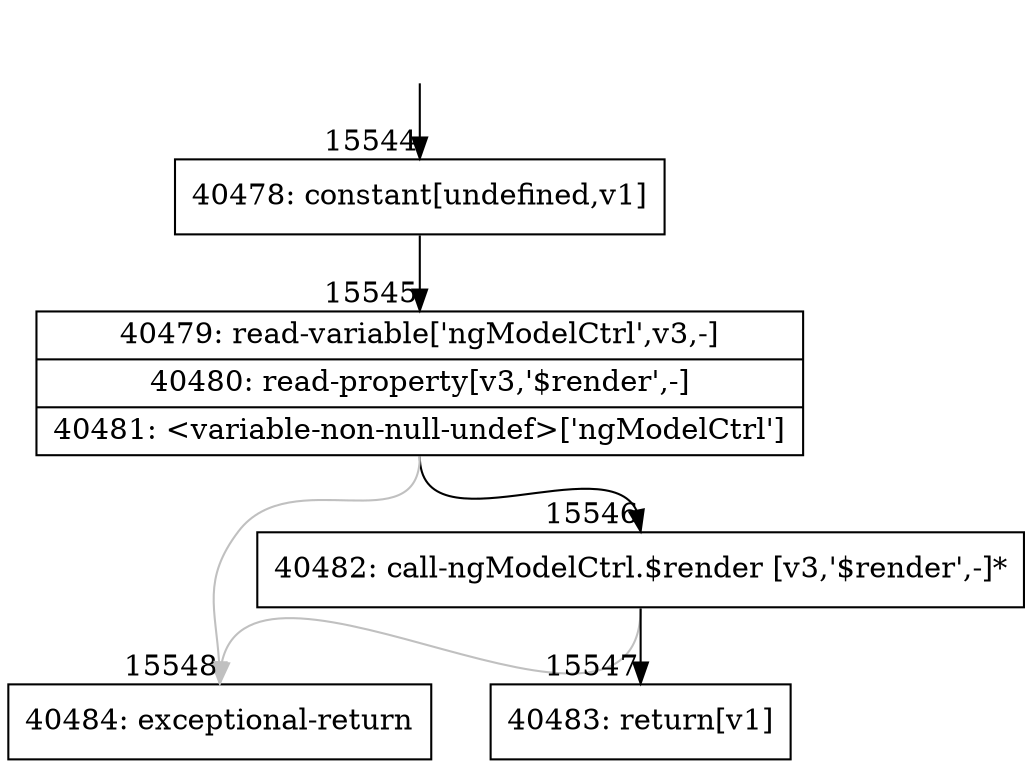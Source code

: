 digraph {
rankdir="TD"
BB_entry1249[shape=none,label=""];
BB_entry1249 -> BB15544 [tailport=s, headport=n, headlabel="    15544"]
BB15544 [shape=record label="{40478: constant[undefined,v1]}" ] 
BB15544 -> BB15545 [tailport=s, headport=n, headlabel="      15545"]
BB15545 [shape=record label="{40479: read-variable['ngModelCtrl',v3,-]|40480: read-property[v3,'$render',-]|40481: \<variable-non-null-undef\>['ngModelCtrl']}" ] 
BB15545 -> BB15546 [tailport=s, headport=n, headlabel="      15546"]
BB15545 -> BB15548 [tailport=s, headport=n, color=gray, headlabel="      15548"]
BB15546 [shape=record label="{40482: call-ngModelCtrl.$render [v3,'$render',-]*}" ] 
BB15546 -> BB15547 [tailport=s, headport=n, headlabel="      15547"]
BB15546 -> BB15548 [tailport=s, headport=n, color=gray]
BB15547 [shape=record label="{40483: return[v1]}" ] 
BB15548 [shape=record label="{40484: exceptional-return}" ] 
//#$~ 26221
}

